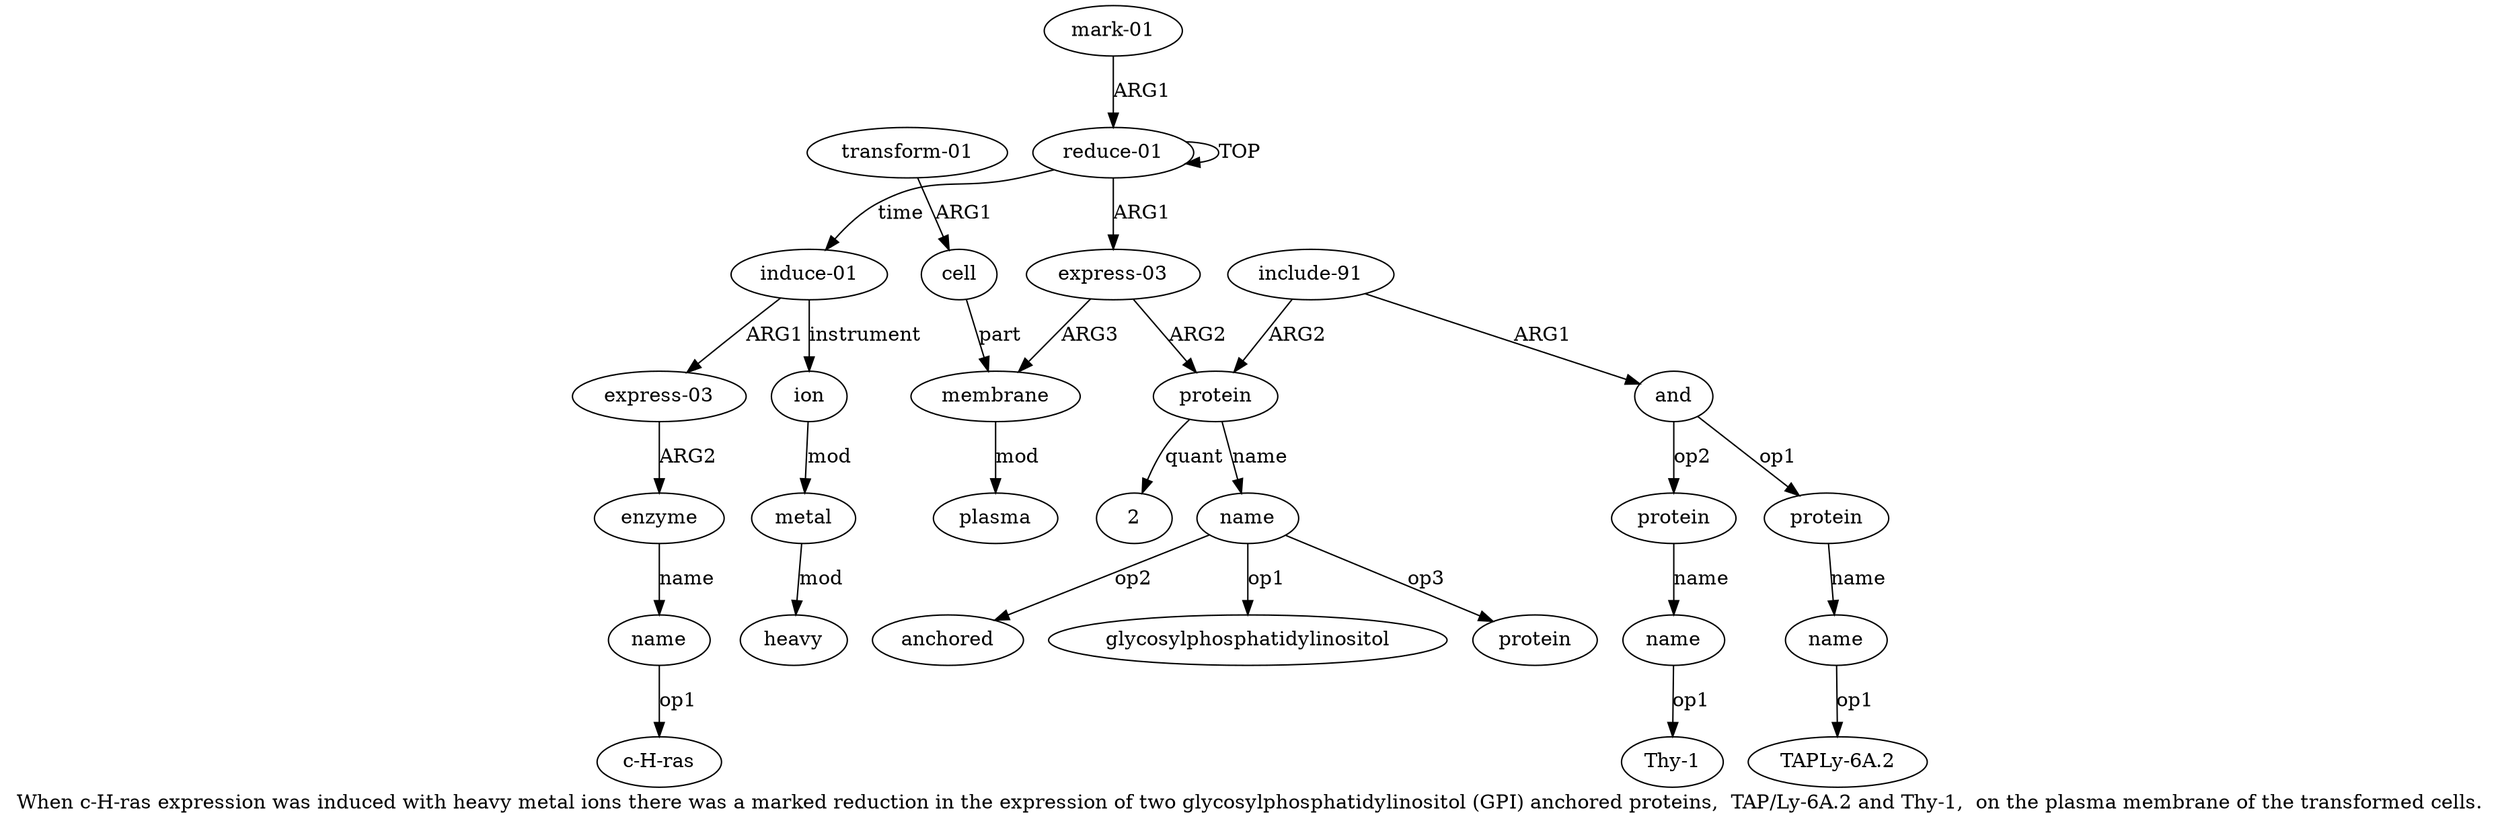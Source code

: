 digraph  {
	graph [label="When c-H-ras expression was induced with heavy metal ions there was a marked reduction in the expression of two glycosylphosphatidylinositol (\
GPI) anchored proteins,  TAP/Ly-6A.2 and Thy-1,  on the plasma membrane of the transformed cells."];
	node [label="\N"];
	a20	 [color=black,
		gold_ind=20,
		gold_label=metal,
		label=metal,
		test_ind=20,
		test_label=metal];
	a21	 [color=black,
		gold_ind=21,
		gold_label=heavy,
		label=heavy,
		test_ind=21,
		test_label=heavy];
	a20 -> a21 [key=0,
	color=black,
	gold_label=mod,
	label=mod,
	test_label=mod];
"a3 glycosylphosphatidylinositol" [color=black,
	gold_ind=-1,
	gold_label=glycosylphosphatidylinositol,
	label=glycosylphosphatidylinositol,
	test_ind=-1,
	test_label=glycosylphosphatidylinositol];
"a9 Thy-1" [color=black,
	gold_ind=-1,
	gold_label="Thy-1",
	label="Thy-1",
	test_ind=-1,
	test_label="Thy-1"];
"a18 c-H-ras" [color=black,
	gold_ind=-1,
	gold_label="c-H-ras",
	label="c-H-ras",
	test_ind=-1,
	test_label="c-H-ras"];
"a3 protein" [color=black,
	gold_ind=-1,
	gold_label=protein,
	label=protein,
	test_ind=-1,
	test_label=protein];
a15 [color=black,
	gold_ind=15,
	gold_label="induce-01",
	label="induce-01",
	test_ind=15,
	test_label="induce-01"];
a16 [color=black,
	gold_ind=16,
	gold_label="express-03",
	label="express-03",
	test_ind=16,
	test_label="express-03"];
a15 -> a16 [key=0,
color=black,
gold_label=ARG1,
label=ARG1,
test_label=ARG1];
a19 [color=black,
gold_ind=19,
gold_label=ion,
label=ion,
test_ind=19,
test_label=ion];
a15 -> a19 [key=0,
color=black,
gold_label=instrument,
label=instrument,
test_label=instrument];
a14 [color=black,
gold_ind=14,
gold_label="mark-01",
label="mark-01",
test_ind=14,
test_label="mark-01"];
a0 [color=black,
gold_ind=0,
gold_label="reduce-01",
label="reduce-01",
test_ind=0,
test_label="reduce-01"];
a14 -> a0 [key=0,
color=black,
gold_label=ARG1,
label=ARG1,
test_label=ARG1];
a17 [color=black,
gold_ind=17,
gold_label=enzyme,
label=enzyme,
test_ind=17,
test_label=enzyme];
a18 [color=black,
gold_ind=18,
gold_label=name,
label=name,
test_ind=18,
test_label=name];
a17 -> a18 [key=0,
color=black,
gold_label=name,
label=name,
test_label=name];
a16 -> a17 [key=0,
color=black,
gold_label=ARG2,
label=ARG2,
test_label=ARG2];
a11 [color=black,
gold_ind=11,
gold_label=plasma,
label=plasma,
test_ind=11,
test_label=plasma];
a10 [color=black,
gold_ind=10,
gold_label=membrane,
label=membrane,
test_ind=10,
test_label=membrane];
a10 -> a11 [key=0,
color=black,
gold_label=mod,
label=mod,
test_label=mod];
a13 [color=black,
gold_ind=13,
gold_label="transform-01",
label="transform-01",
test_ind=13,
test_label="transform-01"];
a12 [color=black,
gold_ind=12,
gold_label=cell,
label=cell,
test_ind=12,
test_label=cell];
a13 -> a12 [key=0,
color=black,
gold_label=ARG1,
label=ARG1,
test_label=ARG1];
a12 -> a10 [key=0,
color=black,
gold_label=part,
label=part,
test_label=part];
a19 -> a20 [key=0,
color=black,
gold_label=mod,
label=mod,
test_label=mod];
a18 -> "a18 c-H-ras" [key=0,
color=black,
gold_label=op1,
label=op1,
test_label=op1];
"a3 anchored" [color=black,
gold_ind=-1,
gold_label=anchored,
label=anchored,
test_ind=-1,
test_label=anchored];
"a2 2" [color=black,
gold_ind=-1,
gold_label=2,
label=2,
test_ind=-1,
test_label=2];
a1 [color=black,
gold_ind=1,
gold_label="express-03",
label="express-03",
test_ind=1,
test_label="express-03"];
a1 -> a10 [key=0,
color=black,
gold_label=ARG3,
label=ARG3,
test_label=ARG3];
a2 [color=black,
gold_ind=2,
gold_label=protein,
label=protein,
test_ind=2,
test_label=protein];
a1 -> a2 [key=0,
color=black,
gold_label=ARG2,
label=ARG2,
test_label=ARG2];
a0 -> a15 [key=0,
color=black,
gold_label=time,
label=time,
test_label=time];
a0 -> a1 [key=0,
color=black,
gold_label=ARG1,
label=ARG1,
test_label=ARG1];
a0 -> a0 [key=0,
color=black,
gold_label=TOP,
label=TOP,
test_label=TOP];
a3 [color=black,
gold_ind=3,
gold_label=name,
label=name,
test_ind=3,
test_label=name];
a3 -> "a3 glycosylphosphatidylinositol" [key=0,
color=black,
gold_label=op1,
label=op1,
test_label=op1];
a3 -> "a3 protein" [key=0,
color=black,
gold_label=op3,
label=op3,
test_label=op3];
a3 -> "a3 anchored" [key=0,
color=black,
gold_label=op2,
label=op2,
test_label=op2];
a2 -> "a2 2" [key=0,
color=black,
gold_label=quant,
label=quant,
test_label=quant];
a2 -> a3 [key=0,
color=black,
gold_label=name,
label=name,
test_label=name];
a5 [color=black,
gold_ind=5,
gold_label=and,
label=and,
test_ind=5,
test_label=and];
a6 [color=black,
gold_ind=6,
gold_label=protein,
label=protein,
test_ind=6,
test_label=protein];
a5 -> a6 [key=0,
color=black,
gold_label=op1,
label=op1,
test_label=op1];
a8 [color=black,
gold_ind=8,
gold_label=protein,
label=protein,
test_ind=8,
test_label=protein];
a5 -> a8 [key=0,
color=black,
gold_label=op2,
label=op2,
test_label=op2];
a4 [color=black,
gold_ind=4,
gold_label="include-91",
label="include-91",
test_ind=4,
test_label="include-91"];
a4 -> a2 [key=0,
color=black,
gold_label=ARG2,
label=ARG2,
test_label=ARG2];
a4 -> a5 [key=0,
color=black,
gold_label=ARG1,
label=ARG1,
test_label=ARG1];
a7 [color=black,
gold_ind=7,
gold_label=name,
label=name,
test_ind=7,
test_label=name];
"a7 TAPLy-6A.2" [color=black,
gold_ind=-1,
gold_label="TAPLy-6A.2",
label="TAPLy-6A.2",
test_ind=-1,
test_label="TAPLy-6A.2"];
a7 -> "a7 TAPLy-6A.2" [key=0,
color=black,
gold_label=op1,
label=op1,
test_label=op1];
a6 -> a7 [key=0,
color=black,
gold_label=name,
label=name,
test_label=name];
a9 [color=black,
gold_ind=9,
gold_label=name,
label=name,
test_ind=9,
test_label=name];
a9 -> "a9 Thy-1" [key=0,
color=black,
gold_label=op1,
label=op1,
test_label=op1];
a8 -> a9 [key=0,
color=black,
gold_label=name,
label=name,
test_label=name];
}
